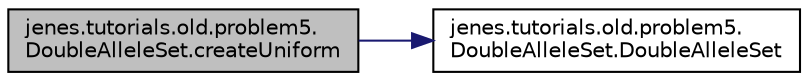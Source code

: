 digraph "jenes.tutorials.old.problem5.DoubleAlleleSet.createUniform"
{
  edge [fontname="Helvetica",fontsize="10",labelfontname="Helvetica",labelfontsize="10"];
  node [fontname="Helvetica",fontsize="10",shape=record];
  rankdir="LR";
  Node1 [label="jenes.tutorials.old.problem5.\lDoubleAlleleSet.createUniform",height=0.2,width=0.4,color="black", fillcolor="grey75", style="filled" fontcolor="black"];
  Node1 -> Node2 [color="midnightblue",fontsize="10",style="solid",fontname="Helvetica"];
  Node2 [label="jenes.tutorials.old.problem5.\lDoubleAlleleSet.DoubleAlleleSet",height=0.2,width=0.4,color="black", fillcolor="white", style="filled",URL="$classjenes_1_1tutorials_1_1old_1_1problem5_1_1_double_allele_set.html#a16cde300bda10dc1ce20aa354514ad55"];
}
